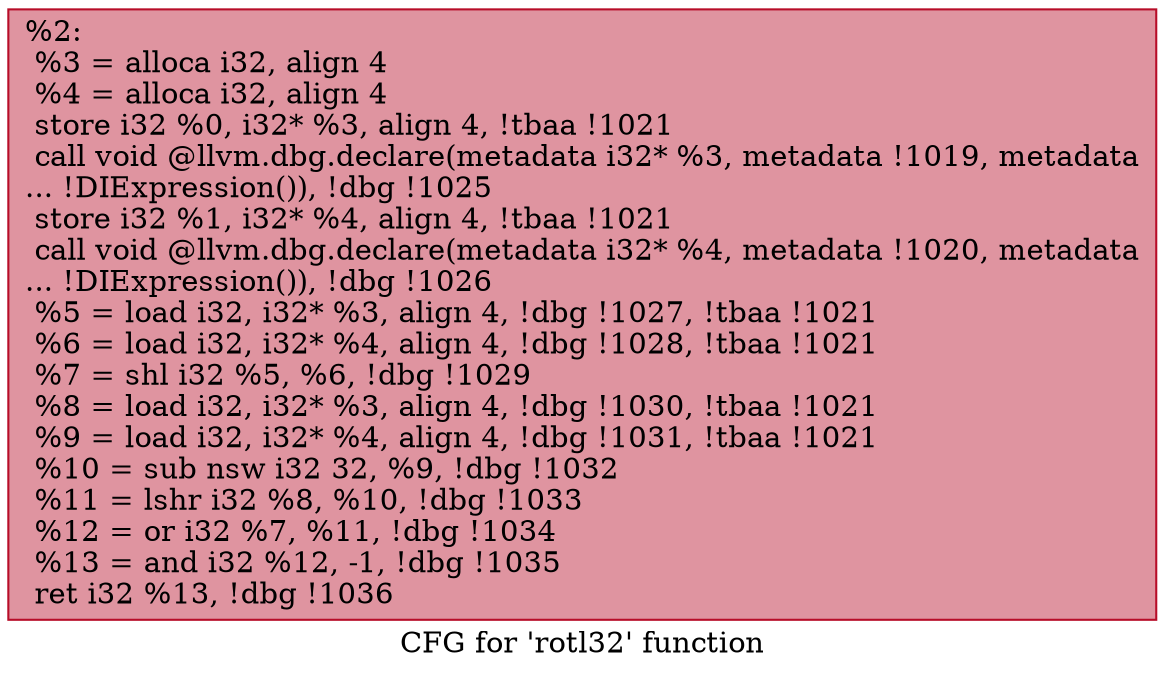 digraph "CFG for 'rotl32' function" {
	label="CFG for 'rotl32' function";

	Node0x1f766d0 [shape=record,color="#b70d28ff", style=filled, fillcolor="#b70d2870",label="{%2:\l  %3 = alloca i32, align 4\l  %4 = alloca i32, align 4\l  store i32 %0, i32* %3, align 4, !tbaa !1021\l  call void @llvm.dbg.declare(metadata i32* %3, metadata !1019, metadata\l... !DIExpression()), !dbg !1025\l  store i32 %1, i32* %4, align 4, !tbaa !1021\l  call void @llvm.dbg.declare(metadata i32* %4, metadata !1020, metadata\l... !DIExpression()), !dbg !1026\l  %5 = load i32, i32* %3, align 4, !dbg !1027, !tbaa !1021\l  %6 = load i32, i32* %4, align 4, !dbg !1028, !tbaa !1021\l  %7 = shl i32 %5, %6, !dbg !1029\l  %8 = load i32, i32* %3, align 4, !dbg !1030, !tbaa !1021\l  %9 = load i32, i32* %4, align 4, !dbg !1031, !tbaa !1021\l  %10 = sub nsw i32 32, %9, !dbg !1032\l  %11 = lshr i32 %8, %10, !dbg !1033\l  %12 = or i32 %7, %11, !dbg !1034\l  %13 = and i32 %12, -1, !dbg !1035\l  ret i32 %13, !dbg !1036\l}"];
}
